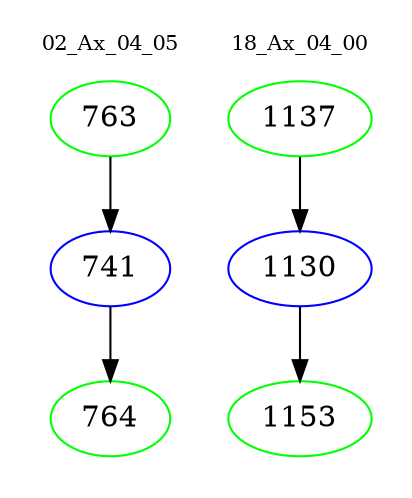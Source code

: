digraph{
subgraph cluster_0 {
color = white
label = "02_Ax_04_05";
fontsize=10;
T0_763 [label="763", color="green"]
T0_763 -> T0_741 [color="black"]
T0_741 [label="741", color="blue"]
T0_741 -> T0_764 [color="black"]
T0_764 [label="764", color="green"]
}
subgraph cluster_1 {
color = white
label = "18_Ax_04_00";
fontsize=10;
T1_1137 [label="1137", color="green"]
T1_1137 -> T1_1130 [color="black"]
T1_1130 [label="1130", color="blue"]
T1_1130 -> T1_1153 [color="black"]
T1_1153 [label="1153", color="green"]
}
}
